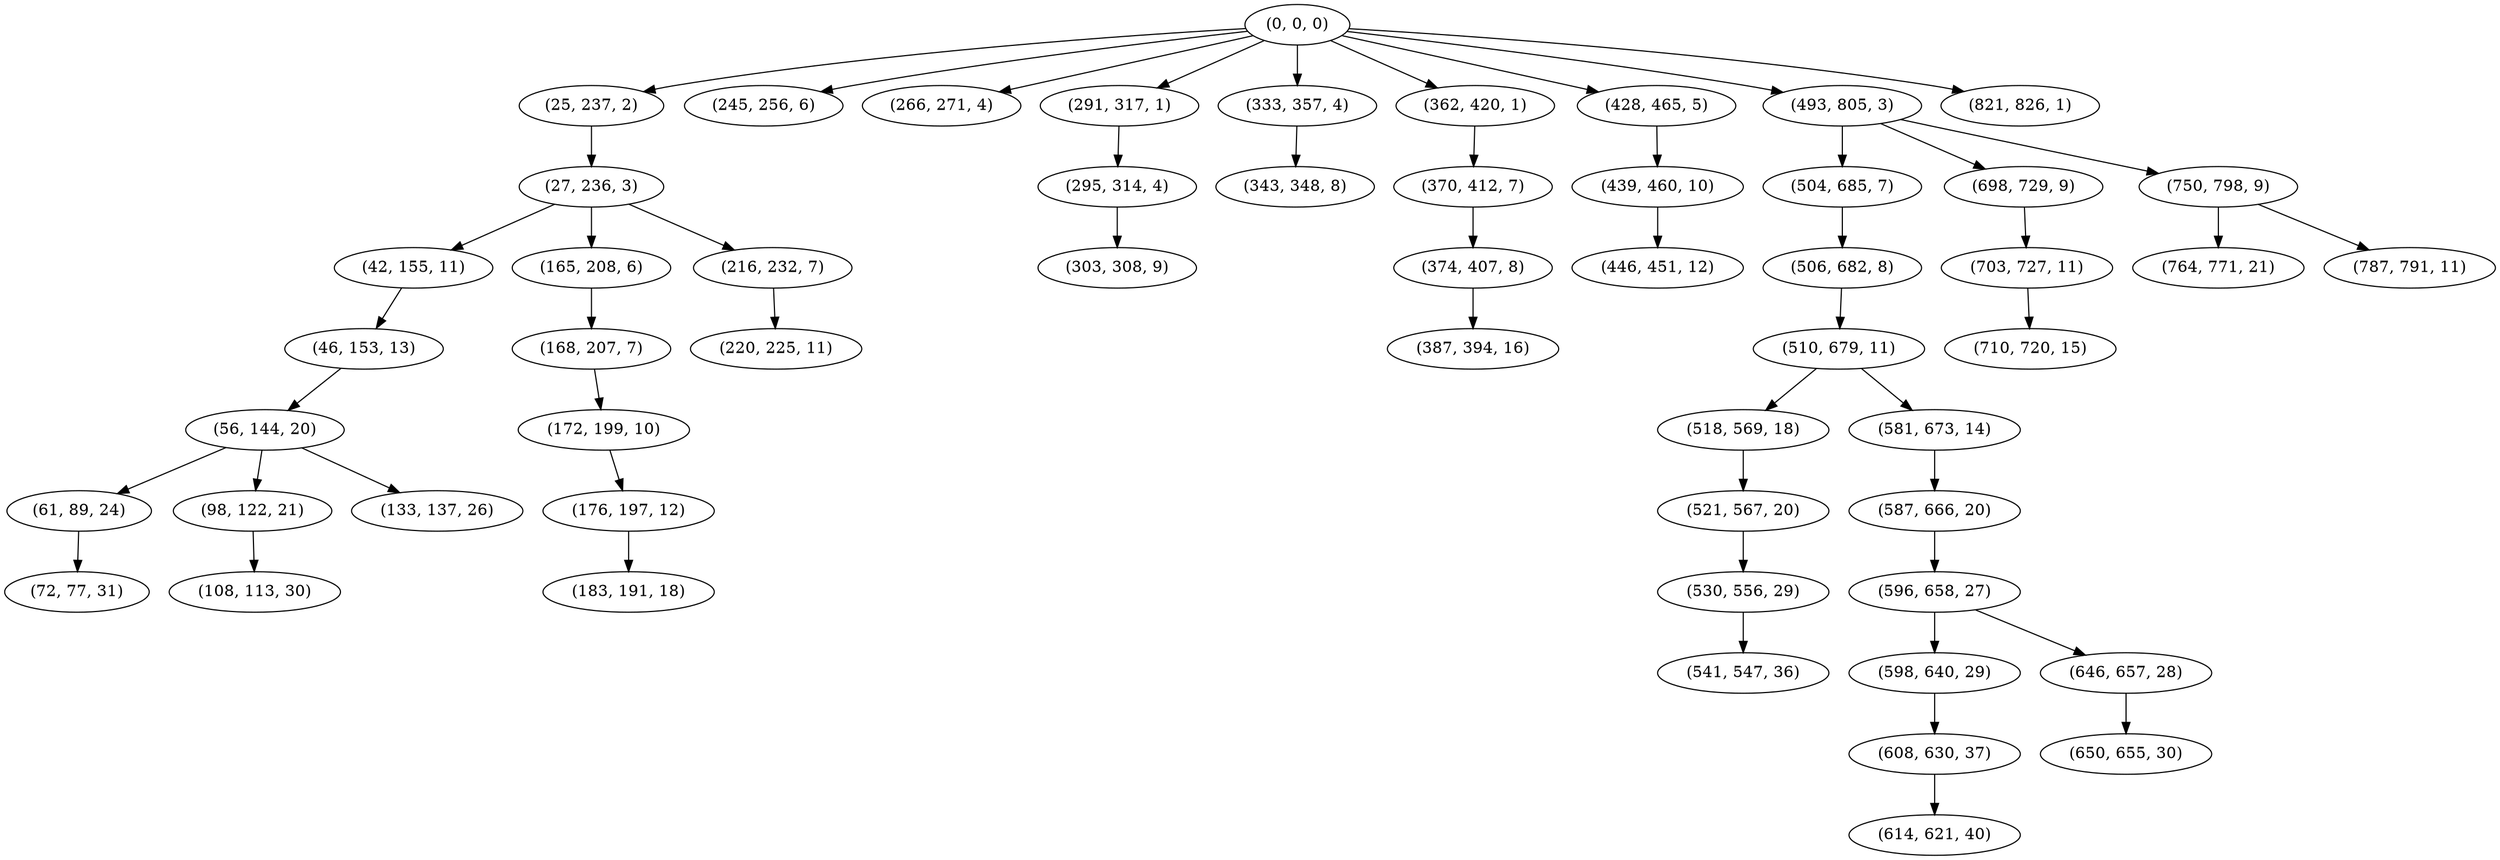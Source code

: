 digraph tree {
    "(0, 0, 0)";
    "(25, 237, 2)";
    "(27, 236, 3)";
    "(42, 155, 11)";
    "(46, 153, 13)";
    "(56, 144, 20)";
    "(61, 89, 24)";
    "(72, 77, 31)";
    "(98, 122, 21)";
    "(108, 113, 30)";
    "(133, 137, 26)";
    "(165, 208, 6)";
    "(168, 207, 7)";
    "(172, 199, 10)";
    "(176, 197, 12)";
    "(183, 191, 18)";
    "(216, 232, 7)";
    "(220, 225, 11)";
    "(245, 256, 6)";
    "(266, 271, 4)";
    "(291, 317, 1)";
    "(295, 314, 4)";
    "(303, 308, 9)";
    "(333, 357, 4)";
    "(343, 348, 8)";
    "(362, 420, 1)";
    "(370, 412, 7)";
    "(374, 407, 8)";
    "(387, 394, 16)";
    "(428, 465, 5)";
    "(439, 460, 10)";
    "(446, 451, 12)";
    "(493, 805, 3)";
    "(504, 685, 7)";
    "(506, 682, 8)";
    "(510, 679, 11)";
    "(518, 569, 18)";
    "(521, 567, 20)";
    "(530, 556, 29)";
    "(541, 547, 36)";
    "(581, 673, 14)";
    "(587, 666, 20)";
    "(596, 658, 27)";
    "(598, 640, 29)";
    "(608, 630, 37)";
    "(614, 621, 40)";
    "(646, 657, 28)";
    "(650, 655, 30)";
    "(698, 729, 9)";
    "(703, 727, 11)";
    "(710, 720, 15)";
    "(750, 798, 9)";
    "(764, 771, 21)";
    "(787, 791, 11)";
    "(821, 826, 1)";
    "(0, 0, 0)" -> "(25, 237, 2)";
    "(0, 0, 0)" -> "(245, 256, 6)";
    "(0, 0, 0)" -> "(266, 271, 4)";
    "(0, 0, 0)" -> "(291, 317, 1)";
    "(0, 0, 0)" -> "(333, 357, 4)";
    "(0, 0, 0)" -> "(362, 420, 1)";
    "(0, 0, 0)" -> "(428, 465, 5)";
    "(0, 0, 0)" -> "(493, 805, 3)";
    "(0, 0, 0)" -> "(821, 826, 1)";
    "(25, 237, 2)" -> "(27, 236, 3)";
    "(27, 236, 3)" -> "(42, 155, 11)";
    "(27, 236, 3)" -> "(165, 208, 6)";
    "(27, 236, 3)" -> "(216, 232, 7)";
    "(42, 155, 11)" -> "(46, 153, 13)";
    "(46, 153, 13)" -> "(56, 144, 20)";
    "(56, 144, 20)" -> "(61, 89, 24)";
    "(56, 144, 20)" -> "(98, 122, 21)";
    "(56, 144, 20)" -> "(133, 137, 26)";
    "(61, 89, 24)" -> "(72, 77, 31)";
    "(98, 122, 21)" -> "(108, 113, 30)";
    "(165, 208, 6)" -> "(168, 207, 7)";
    "(168, 207, 7)" -> "(172, 199, 10)";
    "(172, 199, 10)" -> "(176, 197, 12)";
    "(176, 197, 12)" -> "(183, 191, 18)";
    "(216, 232, 7)" -> "(220, 225, 11)";
    "(291, 317, 1)" -> "(295, 314, 4)";
    "(295, 314, 4)" -> "(303, 308, 9)";
    "(333, 357, 4)" -> "(343, 348, 8)";
    "(362, 420, 1)" -> "(370, 412, 7)";
    "(370, 412, 7)" -> "(374, 407, 8)";
    "(374, 407, 8)" -> "(387, 394, 16)";
    "(428, 465, 5)" -> "(439, 460, 10)";
    "(439, 460, 10)" -> "(446, 451, 12)";
    "(493, 805, 3)" -> "(504, 685, 7)";
    "(493, 805, 3)" -> "(698, 729, 9)";
    "(493, 805, 3)" -> "(750, 798, 9)";
    "(504, 685, 7)" -> "(506, 682, 8)";
    "(506, 682, 8)" -> "(510, 679, 11)";
    "(510, 679, 11)" -> "(518, 569, 18)";
    "(510, 679, 11)" -> "(581, 673, 14)";
    "(518, 569, 18)" -> "(521, 567, 20)";
    "(521, 567, 20)" -> "(530, 556, 29)";
    "(530, 556, 29)" -> "(541, 547, 36)";
    "(581, 673, 14)" -> "(587, 666, 20)";
    "(587, 666, 20)" -> "(596, 658, 27)";
    "(596, 658, 27)" -> "(598, 640, 29)";
    "(596, 658, 27)" -> "(646, 657, 28)";
    "(598, 640, 29)" -> "(608, 630, 37)";
    "(608, 630, 37)" -> "(614, 621, 40)";
    "(646, 657, 28)" -> "(650, 655, 30)";
    "(698, 729, 9)" -> "(703, 727, 11)";
    "(703, 727, 11)" -> "(710, 720, 15)";
    "(750, 798, 9)" -> "(764, 771, 21)";
    "(750, 798, 9)" -> "(787, 791, 11)";
}
